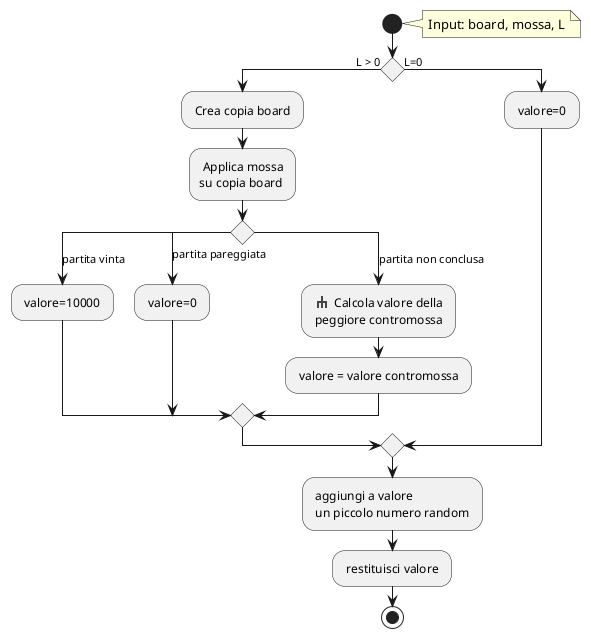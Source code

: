 @startuml
sprite $rake [16x16/8] {
0000000000000000
0000000jj0000000
0000000jj0000000
0005555jj5555000
000jjeejjeejj000
000jj00jj00jj000
000jj00jj00jj000
0000000000000000
}

start
note right
  Input: board, mossa, L
end note
if () then (L > 0)
  : Crea copia board ;
  : Applica mossa\nsu copia board ;
  switch () 
  case (partita vinta)
     : valore=10000 ;
  case  (partita pareggiata)
     : valore=0 ;
  case (partita non conclusa)
     : <$rake> Calcola valore della \n peggiore contromossa ;
     : valore = valore contromossa ;
  endswitch
else (L=0)
  : valore=0 ;
endif
: aggiungi a valore \n un piccolo numero random ;
: restituisci valore ;
stop
@enduml
